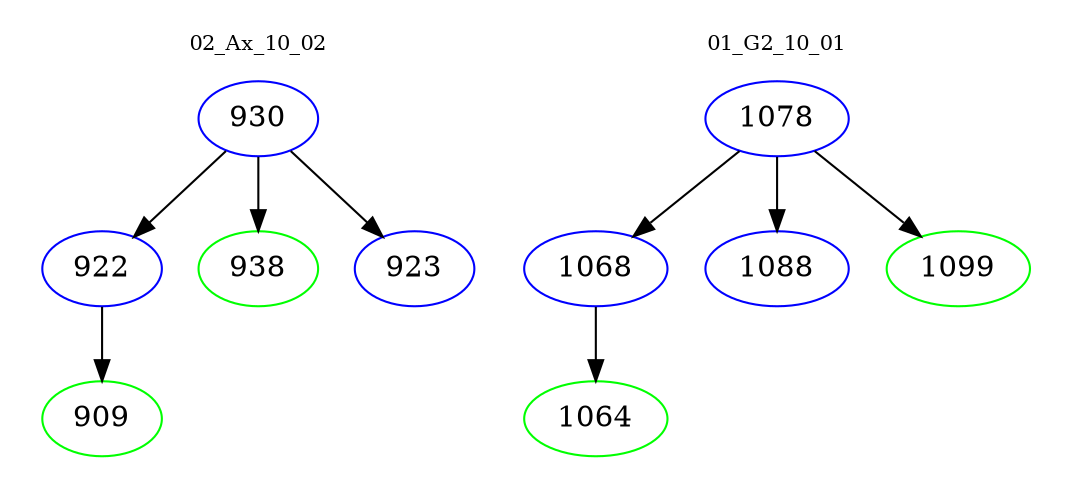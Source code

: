 digraph{
subgraph cluster_0 {
color = white
label = "02_Ax_10_02";
fontsize=10;
T0_930 [label="930", color="blue"]
T0_930 -> T0_922 [color="black"]
T0_922 [label="922", color="blue"]
T0_922 -> T0_909 [color="black"]
T0_909 [label="909", color="green"]
T0_930 -> T0_938 [color="black"]
T0_938 [label="938", color="green"]
T0_930 -> T0_923 [color="black"]
T0_923 [label="923", color="blue"]
}
subgraph cluster_1 {
color = white
label = "01_G2_10_01";
fontsize=10;
T1_1078 [label="1078", color="blue"]
T1_1078 -> T1_1068 [color="black"]
T1_1068 [label="1068", color="blue"]
T1_1068 -> T1_1064 [color="black"]
T1_1064 [label="1064", color="green"]
T1_1078 -> T1_1088 [color="black"]
T1_1088 [label="1088", color="blue"]
T1_1078 -> T1_1099 [color="black"]
T1_1099 [label="1099", color="green"]
}
}
